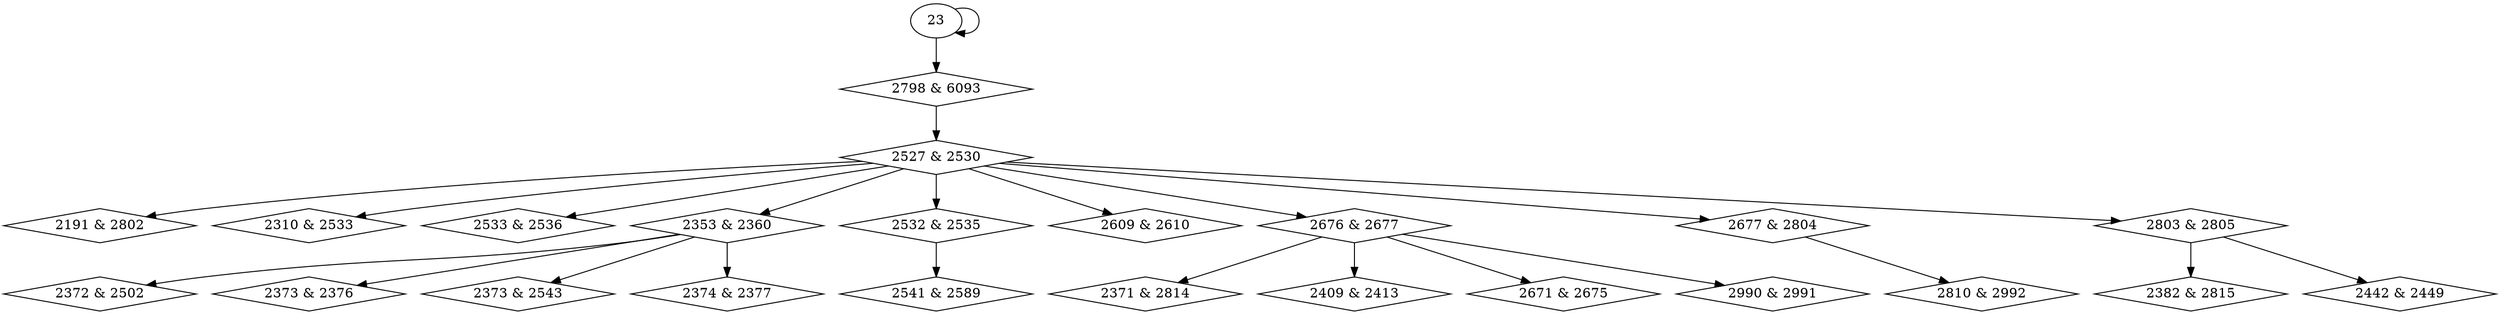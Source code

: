 digraph {
0 [label = "2191 & 2802", shape = diamond];
1 [label = "2310 & 2533", shape = diamond];
2 [label = "2533 & 2536", shape = diamond];
3 [label = "2353 & 2360", shape = diamond];
4 [label = "2371 & 2814", shape = diamond];
5 [label = "2372 & 2502", shape = diamond];
6 [label = "2373 & 2376", shape = diamond];
7 [label = "2373 & 2543", shape = diamond];
8 [label = "2374 & 2377", shape = diamond];
9 [label = "2382 & 2815", shape = diamond];
10 [label = "2409 & 2413", shape = diamond];
11 [label = "2442 & 2449", shape = diamond];
12 [label = "2527 & 2530", shape = diamond];
13 [label = "2532 & 2535", shape = diamond];
14 [label = "2541 & 2589", shape = diamond];
15 [label = "2609 & 2610", shape = diamond];
16 [label = "2671 & 2675", shape = diamond];
17 [label = "2676 & 2677", shape = diamond];
18 [label = "2677 & 2804", shape = diamond];
19 [label = "2798 & 6093", shape = diamond];
20 [label = "2803 & 2805", shape = diamond];
21 [label = "2810 & 2992", shape = diamond];
22 [label = "2990 & 2991", shape = diamond];
12 -> 0;
12 -> 1;
12 -> 2;
12 -> 3;
17 -> 4;
3 -> 5;
3 -> 6;
3 -> 7;
3 -> 8;
20 -> 9;
17 -> 10;
20 -> 11;
19 -> 12;
12 -> 13;
13 -> 14;
12 -> 15;
17 -> 16;
12 -> 17;
12 -> 18;
23 -> 19;
12 -> 20;
18 -> 21;
17 -> 22;
23 -> 23;
}
